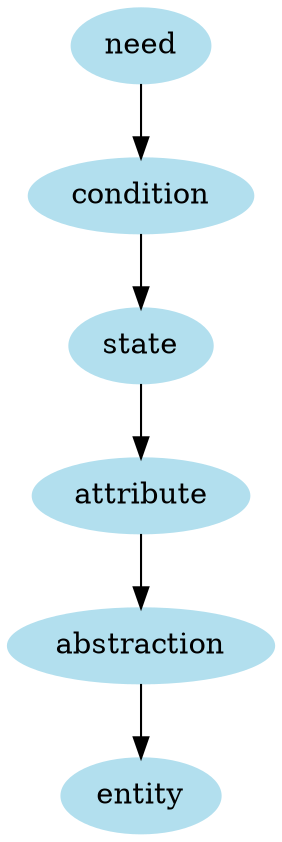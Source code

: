 digraph unix {
	node [color=lightblue2 style=filled]
	size="6,6"
	need -> condition
	condition -> state
	state -> attribute
	attribute -> abstraction
	abstraction -> entity
}
